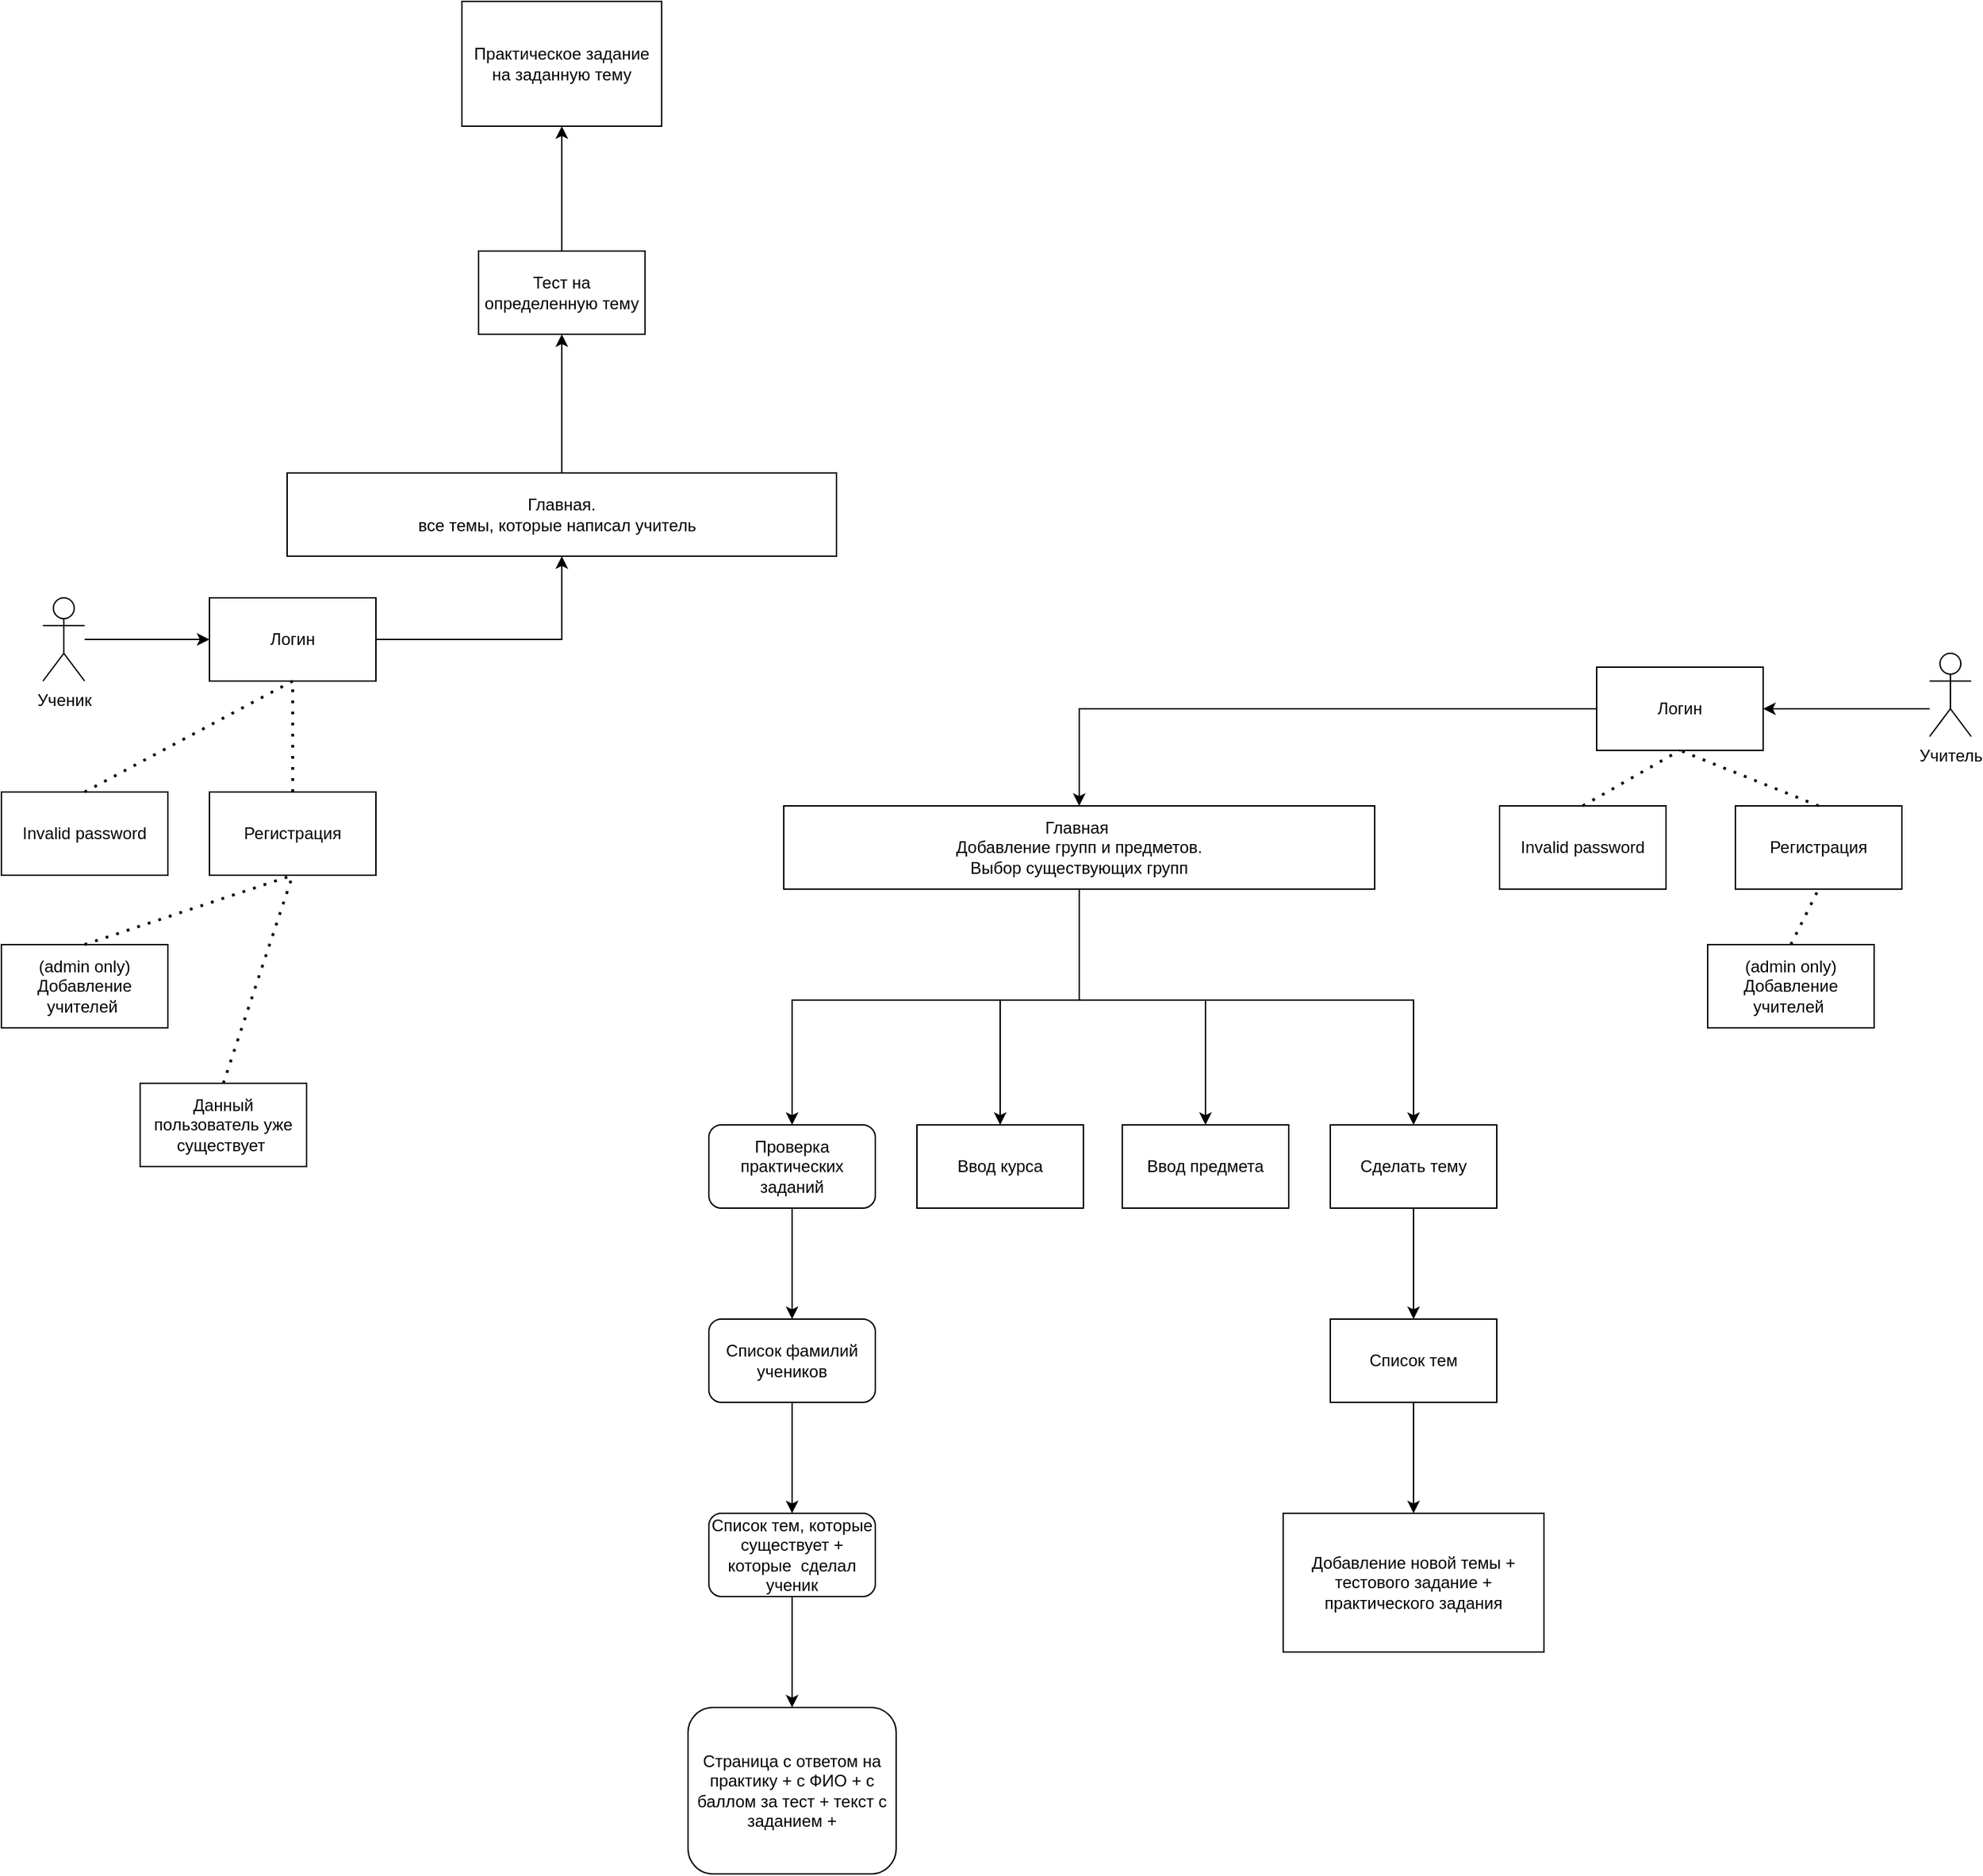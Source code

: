 <mxfile version="24.7.16">
  <diagram name="Страница — 1" id="5o0nA7FV0MhEvLhmFP9w">
    <mxGraphModel dx="2143" dy="1225" grid="1" gridSize="10" guides="1" tooltips="1" connect="1" arrows="1" fold="1" page="1" pageScale="1" pageWidth="827" pageHeight="1169" math="0" shadow="0">
      <root>
        <mxCell id="0" />
        <mxCell id="1" parent="0" />
        <mxCell id="Wzd05YAp9pM7tJVJk9kT-8" style="edgeStyle=orthogonalEdgeStyle;rounded=0;orthogonalLoop=1;jettySize=auto;html=1;entryX=0;entryY=0.5;entryDx=0;entryDy=0;" parent="1" source="Wzd05YAp9pM7tJVJk9kT-3" target="Wzd05YAp9pM7tJVJk9kT-7" edge="1">
          <mxGeometry relative="1" as="geometry" />
        </mxCell>
        <mxCell id="Wzd05YAp9pM7tJVJk9kT-3" value="Ученик" style="shape=umlActor;verticalLabelPosition=bottom;verticalAlign=top;html=1;outlineConnect=0;" parent="1" vertex="1">
          <mxGeometry x="40" y="750" width="30" height="60" as="geometry" />
        </mxCell>
        <mxCell id="Wzd05YAp9pM7tJVJk9kT-12" value="" style="edgeStyle=orthogonalEdgeStyle;rounded=0;orthogonalLoop=1;jettySize=auto;html=1;entryX=0.5;entryY=1;entryDx=0;entryDy=0;" parent="1" source="Wzd05YAp9pM7tJVJk9kT-7" target="Wzd05YAp9pM7tJVJk9kT-11" edge="1">
          <mxGeometry relative="1" as="geometry">
            <mxPoint x="414" y="740" as="targetPoint" />
            <Array as="points">
              <mxPoint x="414" y="780" />
            </Array>
          </mxGeometry>
        </mxCell>
        <mxCell id="Wzd05YAp9pM7tJVJk9kT-7" value="Логин" style="rounded=0;whiteSpace=wrap;html=1;" parent="1" vertex="1">
          <mxGeometry x="160" y="750" width="120" height="60" as="geometry" />
        </mxCell>
        <mxCell id="Wzd05YAp9pM7tJVJk9kT-10" value="Регистрация" style="rounded=0;whiteSpace=wrap;html=1;" parent="1" vertex="1">
          <mxGeometry x="160" y="890" width="120" height="60" as="geometry" />
        </mxCell>
        <mxCell id="Wzd05YAp9pM7tJVJk9kT-36" style="edgeStyle=orthogonalEdgeStyle;rounded=0;orthogonalLoop=1;jettySize=auto;html=1;exitX=0.5;exitY=0;exitDx=0;exitDy=0;entryX=0.5;entryY=1;entryDx=0;entryDy=0;" parent="1" source="Wzd05YAp9pM7tJVJk9kT-11" edge="1">
          <mxGeometry relative="1" as="geometry">
            <mxPoint x="414" y="560" as="targetPoint" />
          </mxGeometry>
        </mxCell>
        <mxCell id="Wzd05YAp9pM7tJVJk9kT-11" value="&lt;div style=&quot;&quot;&gt;&lt;span style=&quot;background-color: initial;&quot;&gt;Главная.&lt;/span&gt;&lt;/div&gt;&lt;div style=&quot;&quot;&gt;&lt;span style=&quot;background-color: initial;&quot;&gt;все темы, которые написал учитель&amp;nbsp;&amp;nbsp;&lt;/span&gt;&lt;/div&gt;" style="rounded=0;whiteSpace=wrap;html=1;align=center;" parent="1" vertex="1">
          <mxGeometry x="216" y="660" width="396" height="60" as="geometry" />
        </mxCell>
        <mxCell id="Wzd05YAp9pM7tJVJk9kT-14" value="" style="endArrow=none;dashed=1;html=1;dashPattern=1 3;strokeWidth=2;rounded=0;entryX=0.5;entryY=1;entryDx=0;entryDy=0;exitX=0.5;exitY=0;exitDx=0;exitDy=0;" parent="1" source="Wzd05YAp9pM7tJVJk9kT-10" target="Wzd05YAp9pM7tJVJk9kT-7" edge="1">
          <mxGeometry width="50" height="50" relative="1" as="geometry">
            <mxPoint x="390" y="940" as="sourcePoint" />
            <mxPoint x="440" y="890" as="targetPoint" />
          </mxGeometry>
        </mxCell>
        <mxCell id="Wzd05YAp9pM7tJVJk9kT-41" style="edgeStyle=orthogonalEdgeStyle;rounded=0;orthogonalLoop=1;jettySize=auto;html=1;entryX=0.5;entryY=0;entryDx=0;entryDy=0;" parent="1" source="Wzd05YAp9pM7tJVJk9kT-15" target="zt1CgaJMKVYSrlYPlvOR-1" edge="1">
          <mxGeometry relative="1" as="geometry">
            <Array as="points">
              <mxPoint x="787" y="1040" />
              <mxPoint x="730" y="1040" />
            </Array>
            <mxPoint x="550" y="1130" as="targetPoint" />
          </mxGeometry>
        </mxCell>
        <mxCell id="Wzd05YAp9pM7tJVJk9kT-42" style="edgeStyle=orthogonalEdgeStyle;rounded=0;orthogonalLoop=1;jettySize=auto;html=1;entryX=0.5;entryY=0;entryDx=0;entryDy=0;" parent="1" source="Wzd05YAp9pM7tJVJk9kT-15" target="zt1CgaJMKVYSrlYPlvOR-2" edge="1">
          <mxGeometry relative="1" as="geometry">
            <Array as="points">
              <mxPoint x="787" y="1040" />
              <mxPoint x="878" y="1040" />
            </Array>
            <mxPoint x="920" y="1080" as="targetPoint" />
          </mxGeometry>
        </mxCell>
        <mxCell id="Wzd05YAp9pM7tJVJk9kT-43" style="edgeStyle=orthogonalEdgeStyle;rounded=0;orthogonalLoop=1;jettySize=auto;html=1;entryX=0.5;entryY=0;entryDx=0;entryDy=0;" parent="1" source="Wzd05YAp9pM7tJVJk9kT-15" target="zt1CgaJMKVYSrlYPlvOR-8" edge="1">
          <mxGeometry relative="1" as="geometry">
            <Array as="points">
              <mxPoint x="787" y="1040" />
              <mxPoint x="1028" y="1040" />
            </Array>
            <mxPoint x="844.0" y="1130" as="targetPoint" />
          </mxGeometry>
        </mxCell>
        <mxCell id="_16jkD-GpWcfrMRBFpo_-1" style="edgeStyle=orthogonalEdgeStyle;rounded=0;orthogonalLoop=1;jettySize=auto;html=1;entryX=0.5;entryY=1;entryDx=0;entryDy=0;" parent="1" source="Wzd05YAp9pM7tJVJk9kT-15" target="Wzd05YAp9pM7tJVJk9kT-53" edge="1">
          <mxGeometry relative="1" as="geometry">
            <Array as="points">
              <mxPoint x="787" y="1040" />
              <mxPoint x="580" y="1040" />
            </Array>
            <mxPoint x="360" y="1240" as="targetPoint" />
          </mxGeometry>
        </mxCell>
        <mxCell id="Wzd05YAp9pM7tJVJk9kT-15" value="Главная&amp;nbsp;&lt;div&gt;Добавление групп и предметов.&lt;br&gt;Выбор существующих групп&lt;/div&gt;" style="rounded=0;whiteSpace=wrap;html=1;" parent="1" vertex="1">
          <mxGeometry x="574" y="900" width="426" height="60" as="geometry" />
        </mxCell>
        <mxCell id="Wzd05YAp9pM7tJVJk9kT-48" value="Invalid password" style="rounded=0;whiteSpace=wrap;html=1;" parent="1" vertex="1">
          <mxGeometry x="10" y="890" width="120" height="60" as="geometry" />
        </mxCell>
        <mxCell id="Wzd05YAp9pM7tJVJk9kT-49" value="" style="endArrow=none;dashed=1;html=1;dashPattern=1 3;strokeWidth=2;rounded=0;entryX=0.5;entryY=1;entryDx=0;entryDy=0;exitX=0.5;exitY=0;exitDx=0;exitDy=0;" parent="1" source="Wzd05YAp9pM7tJVJk9kT-48" target="Wzd05YAp9pM7tJVJk9kT-7" edge="1">
          <mxGeometry width="50" height="50" relative="1" as="geometry">
            <mxPoint x="390" y="880" as="sourcePoint" />
            <mxPoint x="440" y="830" as="targetPoint" />
          </mxGeometry>
        </mxCell>
        <mxCell id="zt1CgaJMKVYSrlYPlvOR-12" value="" style="edgeStyle=orthogonalEdgeStyle;rounded=0;orthogonalLoop=1;jettySize=auto;html=1;" edge="1" parent="1" source="Wzd05YAp9pM7tJVJk9kT-53" target="zt1CgaJMKVYSrlYPlvOR-11">
          <mxGeometry relative="1" as="geometry" />
        </mxCell>
        <mxCell id="Wzd05YAp9pM7tJVJk9kT-53" value="Проверка практических заданий" style="rounded=1;whiteSpace=wrap;html=1;direction=west;" parent="1" vertex="1">
          <mxGeometry x="520" y="1130" width="120" height="60" as="geometry" />
        </mxCell>
        <mxCell id="Wzd05YAp9pM7tJVJk9kT-66" value="(admin only)&lt;br&gt;Добавление учителей&amp;nbsp;" style="rounded=0;whiteSpace=wrap;html=1;" parent="1" vertex="1">
          <mxGeometry x="10" y="1000" width="120" height="60" as="geometry" />
        </mxCell>
        <mxCell id="Wzd05YAp9pM7tJVJk9kT-67" value="" style="endArrow=none;dashed=1;html=1;dashPattern=1 3;strokeWidth=2;rounded=0;entryX=0.5;entryY=1;entryDx=0;entryDy=0;exitX=0.5;exitY=0;exitDx=0;exitDy=0;" parent="1" source="Wzd05YAp9pM7tJVJk9kT-66" target="Wzd05YAp9pM7tJVJk9kT-10" edge="1">
          <mxGeometry width="50" height="50" relative="1" as="geometry">
            <mxPoint x="660" y="890" as="sourcePoint" />
            <mxPoint x="710" y="840" as="targetPoint" />
          </mxGeometry>
        </mxCell>
        <mxCell id="Wzd05YAp9pM7tJVJk9kT-68" value="Данный пользователь уже существует&amp;nbsp;" style="rounded=0;whiteSpace=wrap;html=1;" parent="1" vertex="1">
          <mxGeometry x="110" y="1100" width="120" height="60" as="geometry" />
        </mxCell>
        <mxCell id="Wzd05YAp9pM7tJVJk9kT-69" value="" style="endArrow=none;dashed=1;html=1;dashPattern=1 3;strokeWidth=2;rounded=0;entryX=0.5;entryY=1;entryDx=0;entryDy=0;exitX=0.5;exitY=0;exitDx=0;exitDy=0;" parent="1" source="Wzd05YAp9pM7tJVJk9kT-68" target="Wzd05YAp9pM7tJVJk9kT-10" edge="1">
          <mxGeometry width="50" height="50" relative="1" as="geometry">
            <mxPoint x="660" y="890" as="sourcePoint" />
            <mxPoint x="710" y="840" as="targetPoint" />
          </mxGeometry>
        </mxCell>
        <mxCell id="Wzd05YAp9pM7tJVJk9kT-85" style="edgeStyle=orthogonalEdgeStyle;rounded=0;orthogonalLoop=1;jettySize=auto;html=1;" parent="1" source="Wzd05YAp9pM7tJVJk9kT-74" target="Wzd05YAp9pM7tJVJk9kT-75" edge="1">
          <mxGeometry relative="1" as="geometry">
            <Array as="points">
              <mxPoint x="1370" y="830" />
              <mxPoint x="1370" y="830" />
            </Array>
          </mxGeometry>
        </mxCell>
        <mxCell id="Wzd05YAp9pM7tJVJk9kT-74" value="Учитель" style="shape=umlActor;verticalLabelPosition=bottom;verticalAlign=top;html=1;outlineConnect=0;" parent="1" vertex="1">
          <mxGeometry x="1400" y="790" width="30" height="60" as="geometry" />
        </mxCell>
        <mxCell id="Wzd05YAp9pM7tJVJk9kT-86" style="edgeStyle=orthogonalEdgeStyle;rounded=0;orthogonalLoop=1;jettySize=auto;html=1;entryX=0.5;entryY=0;entryDx=0;entryDy=0;" parent="1" source="Wzd05YAp9pM7tJVJk9kT-75" target="Wzd05YAp9pM7tJVJk9kT-15" edge="1">
          <mxGeometry relative="1" as="geometry" />
        </mxCell>
        <mxCell id="Wzd05YAp9pM7tJVJk9kT-75" value="Логин" style="rounded=0;whiteSpace=wrap;html=1;" parent="1" vertex="1">
          <mxGeometry x="1160" y="800" width="120" height="60" as="geometry" />
        </mxCell>
        <mxCell id="Wzd05YAp9pM7tJVJk9kT-76" value="Регистрация" style="rounded=0;whiteSpace=wrap;html=1;" parent="1" vertex="1">
          <mxGeometry x="1260" y="900" width="120" height="60" as="geometry" />
        </mxCell>
        <mxCell id="Wzd05YAp9pM7tJVJk9kT-77" value="" style="endArrow=none;dashed=1;html=1;dashPattern=1 3;strokeWidth=2;rounded=0;entryX=0.5;entryY=1;entryDx=0;entryDy=0;exitX=0.5;exitY=0;exitDx=0;exitDy=0;" parent="1" source="Wzd05YAp9pM7tJVJk9kT-76" target="Wzd05YAp9pM7tJVJk9kT-75" edge="1">
          <mxGeometry width="50" height="50" relative="1" as="geometry">
            <mxPoint x="1710" y="990" as="sourcePoint" />
            <mxPoint x="1760" y="940" as="targetPoint" />
          </mxGeometry>
        </mxCell>
        <mxCell id="Wzd05YAp9pM7tJVJk9kT-78" value="Invalid password" style="rounded=0;whiteSpace=wrap;html=1;" parent="1" vertex="1">
          <mxGeometry x="1090" y="900" width="120" height="60" as="geometry" />
        </mxCell>
        <mxCell id="Wzd05YAp9pM7tJVJk9kT-79" value="" style="endArrow=none;dashed=1;html=1;dashPattern=1 3;strokeWidth=2;rounded=0;entryX=0.5;entryY=1;entryDx=0;entryDy=0;exitX=0.5;exitY=0;exitDx=0;exitDy=0;" parent="1" source="Wzd05YAp9pM7tJVJk9kT-78" target="Wzd05YAp9pM7tJVJk9kT-75" edge="1">
          <mxGeometry width="50" height="50" relative="1" as="geometry">
            <mxPoint x="1710" y="930" as="sourcePoint" />
            <mxPoint x="1760" y="880" as="targetPoint" />
          </mxGeometry>
        </mxCell>
        <mxCell id="Wzd05YAp9pM7tJVJk9kT-80" value="(admin only)&lt;br&gt;Добавление учителей&amp;nbsp;" style="rounded=0;whiteSpace=wrap;html=1;" parent="1" vertex="1">
          <mxGeometry x="1240" y="1000" width="120" height="60" as="geometry" />
        </mxCell>
        <mxCell id="Wzd05YAp9pM7tJVJk9kT-81" value="" style="endArrow=none;dashed=1;html=1;dashPattern=1 3;strokeWidth=2;rounded=0;entryX=0.5;entryY=1;entryDx=0;entryDy=0;exitX=0.5;exitY=0;exitDx=0;exitDy=0;" parent="1" source="Wzd05YAp9pM7tJVJk9kT-80" target="Wzd05YAp9pM7tJVJk9kT-76" edge="1">
          <mxGeometry width="50" height="50" relative="1" as="geometry">
            <mxPoint x="1980" y="940" as="sourcePoint" />
            <mxPoint x="2030" y="890" as="targetPoint" />
          </mxGeometry>
        </mxCell>
        <mxCell id="zt1CgaJMKVYSrlYPlvOR-1" value="Ввод курса" style="rounded=0;whiteSpace=wrap;html=1;" vertex="1" parent="1">
          <mxGeometry x="670" y="1130" width="120" height="60" as="geometry" />
        </mxCell>
        <mxCell id="zt1CgaJMKVYSrlYPlvOR-2" value="Ввод предмета" style="rounded=0;whiteSpace=wrap;html=1;" vertex="1" parent="1">
          <mxGeometry x="818" y="1130" width="120" height="60" as="geometry" />
        </mxCell>
        <mxCell id="zt1CgaJMKVYSrlYPlvOR-4" style="edgeStyle=orthogonalEdgeStyle;rounded=0;orthogonalLoop=1;jettySize=auto;html=1;exitX=0.5;exitY=0;exitDx=0;exitDy=0;" edge="1" parent="1" source="zt1CgaJMKVYSrlYPlvOR-3">
          <mxGeometry relative="1" as="geometry">
            <mxPoint x="414" y="410" as="targetPoint" />
          </mxGeometry>
        </mxCell>
        <mxCell id="zt1CgaJMKVYSrlYPlvOR-3" value="Тест на определенную тему" style="rounded=0;whiteSpace=wrap;html=1;" vertex="1" parent="1">
          <mxGeometry x="354" y="500" width="120" height="60" as="geometry" />
        </mxCell>
        <mxCell id="zt1CgaJMKVYSrlYPlvOR-5" value="Практическое задание на заданную тему" style="rounded=0;whiteSpace=wrap;html=1;" vertex="1" parent="1">
          <mxGeometry x="342" y="320" width="144" height="90" as="geometry" />
        </mxCell>
        <mxCell id="zt1CgaJMKVYSrlYPlvOR-10" value="" style="edgeStyle=orthogonalEdgeStyle;rounded=0;orthogonalLoop=1;jettySize=auto;html=1;" edge="1" parent="1" source="zt1CgaJMKVYSrlYPlvOR-8" target="zt1CgaJMKVYSrlYPlvOR-9">
          <mxGeometry relative="1" as="geometry" />
        </mxCell>
        <mxCell id="zt1CgaJMKVYSrlYPlvOR-8" value="Сделать тему" style="rounded=0;whiteSpace=wrap;html=1;" vertex="1" parent="1">
          <mxGeometry x="968" y="1130" width="120" height="60" as="geometry" />
        </mxCell>
        <mxCell id="zt1CgaJMKVYSrlYPlvOR-14" value="" style="edgeStyle=orthogonalEdgeStyle;rounded=0;orthogonalLoop=1;jettySize=auto;html=1;" edge="1" parent="1" source="zt1CgaJMKVYSrlYPlvOR-9" target="zt1CgaJMKVYSrlYPlvOR-13">
          <mxGeometry relative="1" as="geometry" />
        </mxCell>
        <mxCell id="zt1CgaJMKVYSrlYPlvOR-9" value="Список тем" style="whiteSpace=wrap;html=1;rounded=0;" vertex="1" parent="1">
          <mxGeometry x="968" y="1270" width="120" height="60" as="geometry" />
        </mxCell>
        <mxCell id="zt1CgaJMKVYSrlYPlvOR-16" value="" style="edgeStyle=orthogonalEdgeStyle;rounded=0;orthogonalLoop=1;jettySize=auto;html=1;" edge="1" parent="1" source="zt1CgaJMKVYSrlYPlvOR-11" target="zt1CgaJMKVYSrlYPlvOR-15">
          <mxGeometry relative="1" as="geometry" />
        </mxCell>
        <mxCell id="zt1CgaJMKVYSrlYPlvOR-11" value="Список фамилий учеников" style="whiteSpace=wrap;html=1;rounded=1;" vertex="1" parent="1">
          <mxGeometry x="520" y="1270" width="120" height="60" as="geometry" />
        </mxCell>
        <mxCell id="zt1CgaJMKVYSrlYPlvOR-13" value="Добавление новой темы + тестового задание + практического задания" style="whiteSpace=wrap;html=1;rounded=0;" vertex="1" parent="1">
          <mxGeometry x="934" y="1410" width="188" height="100" as="geometry" />
        </mxCell>
        <mxCell id="zt1CgaJMKVYSrlYPlvOR-18" value="" style="edgeStyle=orthogonalEdgeStyle;rounded=0;orthogonalLoop=1;jettySize=auto;html=1;" edge="1" parent="1" source="zt1CgaJMKVYSrlYPlvOR-15" target="zt1CgaJMKVYSrlYPlvOR-17">
          <mxGeometry relative="1" as="geometry" />
        </mxCell>
        <mxCell id="zt1CgaJMKVYSrlYPlvOR-15" value="Список тем, которые существует + которые&amp;nbsp; сделал ученик" style="whiteSpace=wrap;html=1;rounded=1;" vertex="1" parent="1">
          <mxGeometry x="520" y="1410" width="120" height="60" as="geometry" />
        </mxCell>
        <mxCell id="zt1CgaJMKVYSrlYPlvOR-17" value="Страница с ответом на практику + с ФИО + с баллом за тест + текст с заданием +" style="whiteSpace=wrap;html=1;rounded=1;" vertex="1" parent="1">
          <mxGeometry x="505" y="1550" width="150" height="120" as="geometry" />
        </mxCell>
      </root>
    </mxGraphModel>
  </diagram>
</mxfile>
